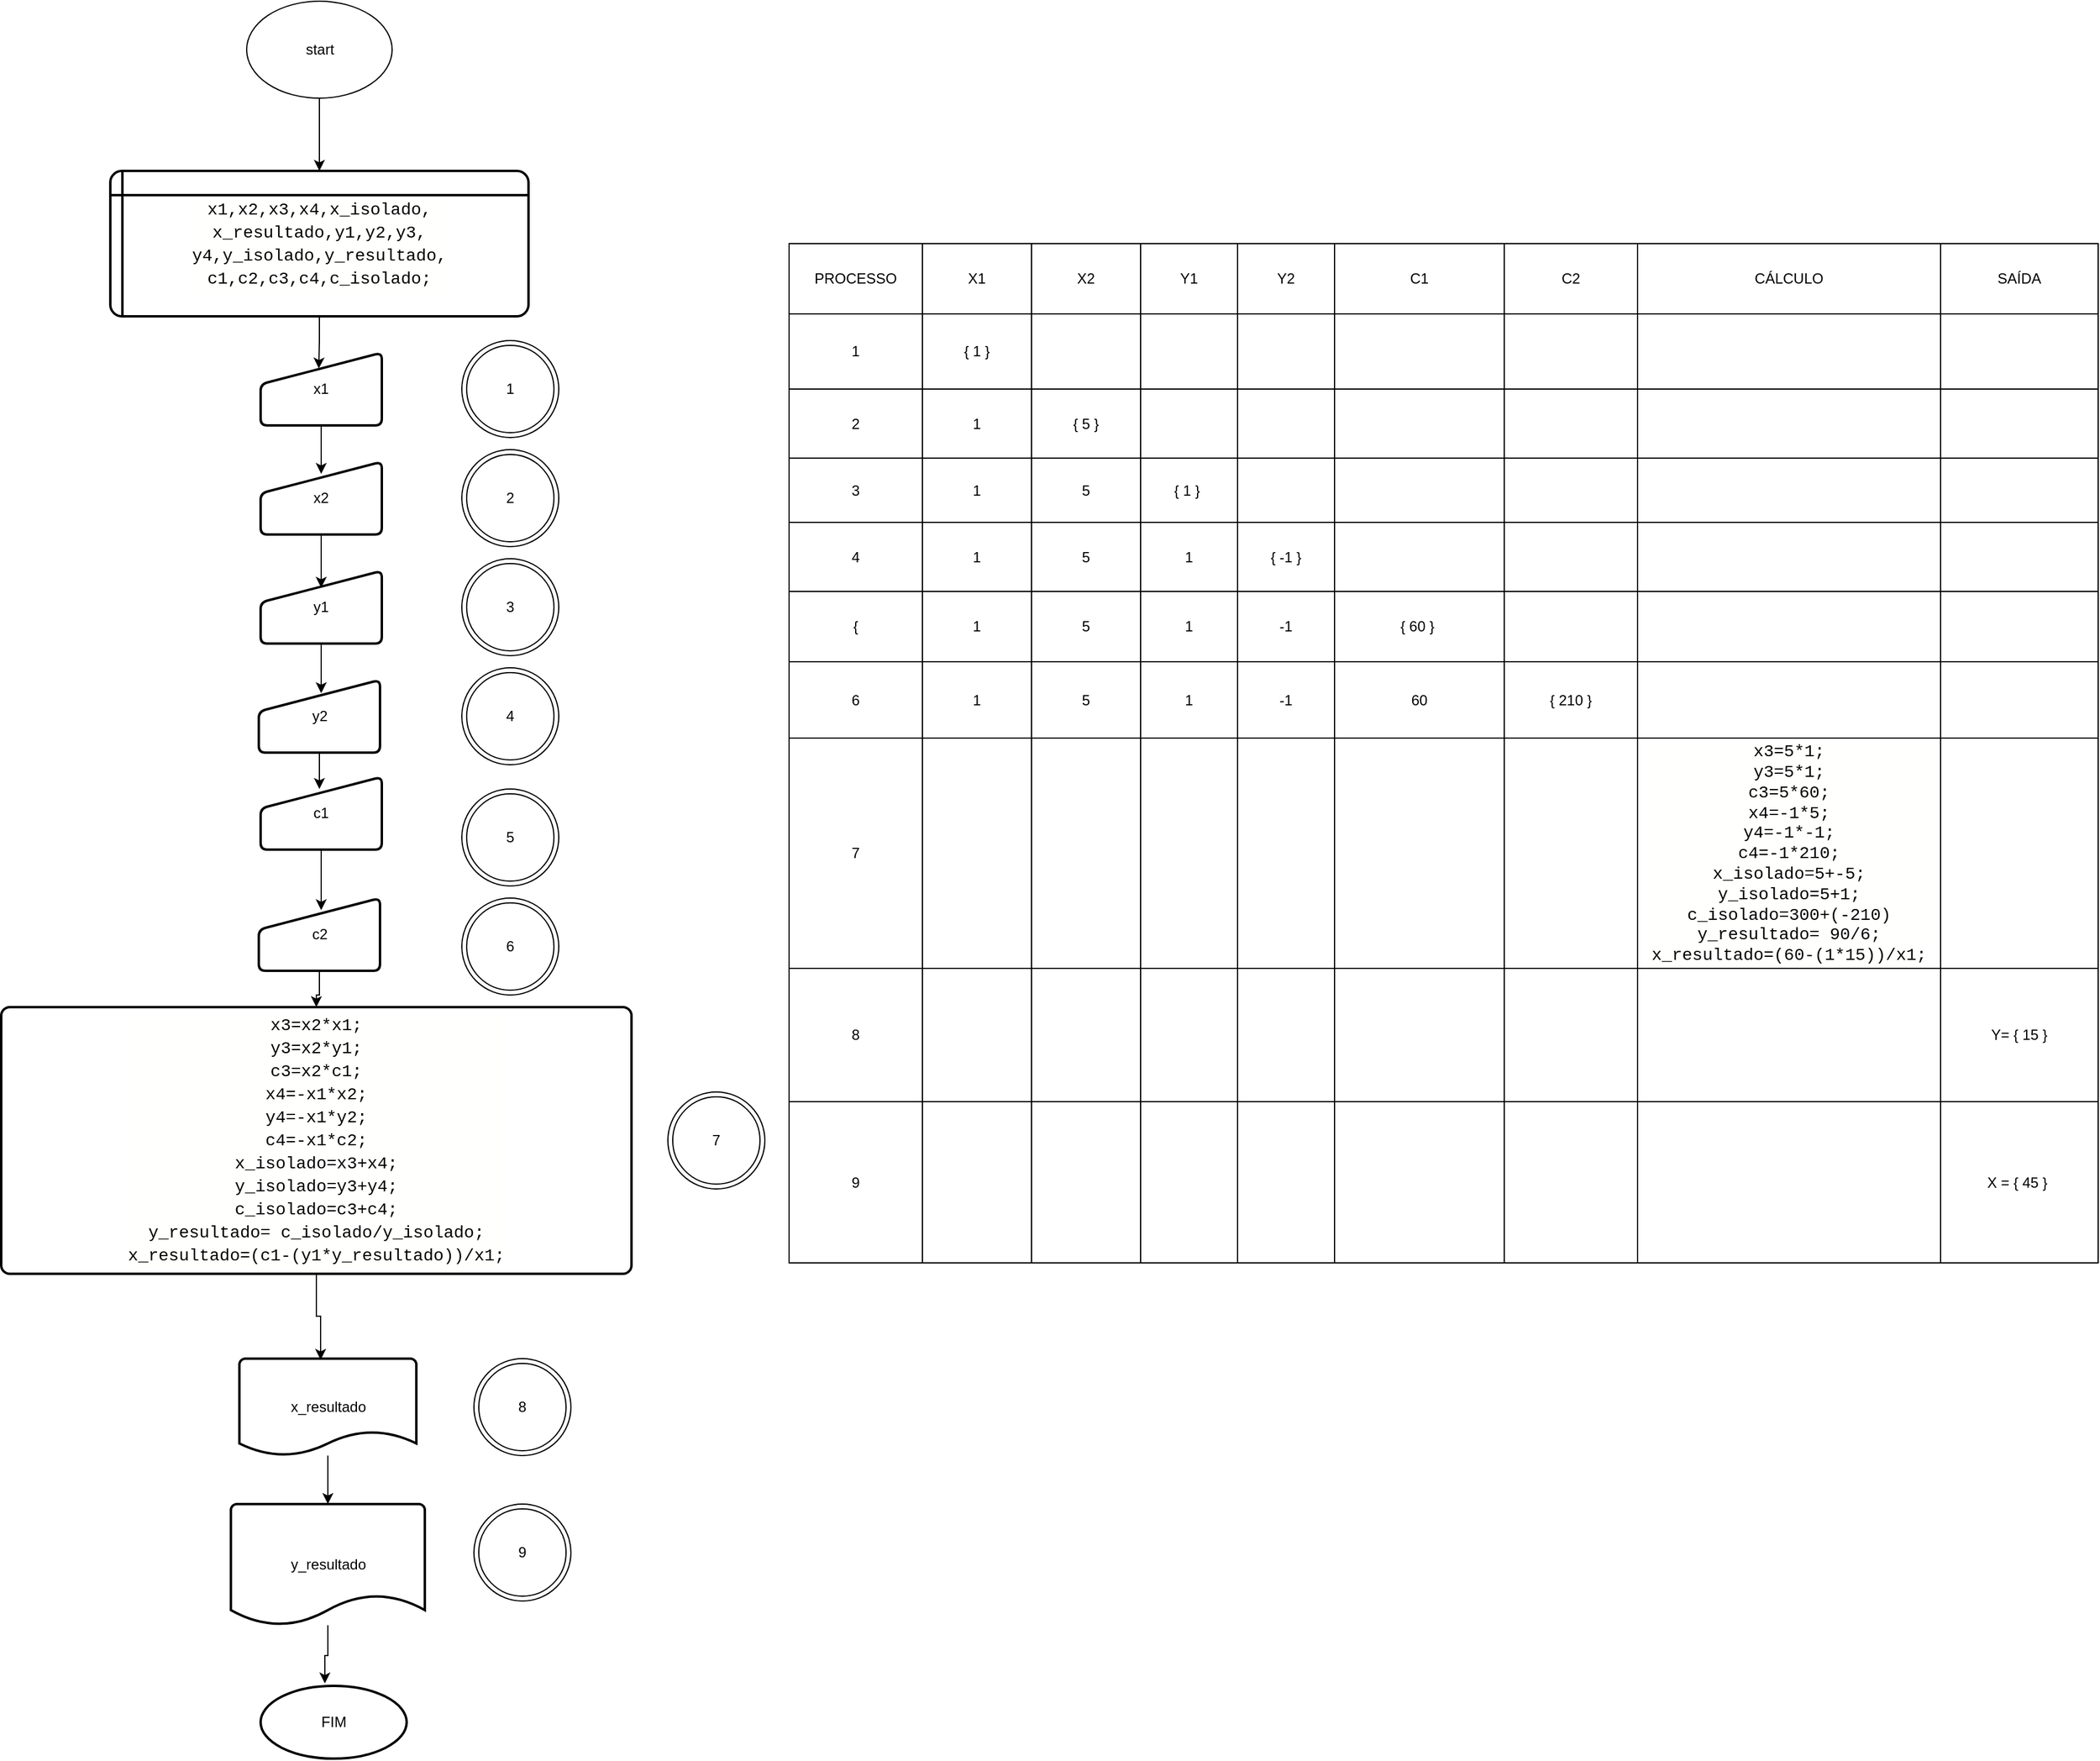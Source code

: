 <mxfile version="13.8.8" type="github">
  <diagram id="4qHaEzgmdBzRWplFcuFK" name="Page-1">
    <mxGraphModel dx="1716" dy="3238" grid="1" gridSize="10" guides="1" tooltips="1" connect="1" arrows="1" fold="1" page="1" pageScale="1" pageWidth="827" pageHeight="1169" math="0" shadow="0">
      <root>
        <mxCell id="0" />
        <mxCell id="1" parent="0" />
        <mxCell id="1MTARiDBZeZ9OGIb2uYe-4" style="edgeStyle=orthogonalEdgeStyle;rounded=0;orthogonalLoop=1;jettySize=auto;html=1;entryX=0.5;entryY=0;entryDx=0;entryDy=0;" edge="1" parent="1" source="1MTARiDBZeZ9OGIb2uYe-1" target="1MTARiDBZeZ9OGIb2uYe-3">
          <mxGeometry relative="1" as="geometry" />
        </mxCell>
        <mxCell id="1MTARiDBZeZ9OGIb2uYe-1" value="start" style="ellipse;whiteSpace=wrap;html=1;" vertex="1" parent="1">
          <mxGeometry x="352.5" y="-1340" width="120" height="80" as="geometry" />
        </mxCell>
        <mxCell id="1MTARiDBZeZ9OGIb2uYe-7" style="edgeStyle=orthogonalEdgeStyle;rounded=0;orthogonalLoop=1;jettySize=auto;html=1;entryX=0.48;entryY=0.217;entryDx=0;entryDy=0;entryPerimeter=0;" edge="1" parent="1" source="1MTARiDBZeZ9OGIb2uYe-3" target="1MTARiDBZeZ9OGIb2uYe-6">
          <mxGeometry relative="1" as="geometry" />
        </mxCell>
        <mxCell id="1MTARiDBZeZ9OGIb2uYe-3" value="&lt;div style=&quot;background-color: rgb(255 , 255 , 254) ; font-family: &amp;#34;consolas&amp;#34; , &amp;#34;courier new&amp;#34; , monospace ; font-size: 14px ; line-height: 19px&quot;&gt;x1,x2,x3,x4,x_isolado,&lt;/div&gt;&lt;div style=&quot;background-color: rgb(255 , 255 , 254) ; font-family: &amp;#34;consolas&amp;#34; , &amp;#34;courier new&amp;#34; , monospace ; font-size: 14px ; line-height: 19px&quot;&gt;x_resultado,y1,y2,y3,&lt;/div&gt;&lt;div style=&quot;background-color: rgb(255 , 255 , 254) ; font-family: &amp;#34;consolas&amp;#34; , &amp;#34;courier new&amp;#34; , monospace ; font-size: 14px ; line-height: 19px&quot;&gt;y4,y_isolado,y_resultado,&lt;/div&gt;&lt;div style=&quot;background-color: rgb(255 , 255 , 254) ; font-family: &amp;#34;consolas&amp;#34; , &amp;#34;courier new&amp;#34; , monospace ; font-size: 14px ; line-height: 19px&quot;&gt;c1,c2,c3,c4,c_isolado;&lt;/div&gt;" style="shape=internalStorage;whiteSpace=wrap;html=1;dx=10;dy=20;rounded=1;arcSize=8;strokeWidth=2;" vertex="1" parent="1">
          <mxGeometry x="240" y="-1200" width="345" height="120" as="geometry" />
        </mxCell>
        <mxCell id="1MTARiDBZeZ9OGIb2uYe-5" style="edgeStyle=orthogonalEdgeStyle;rounded=0;orthogonalLoop=1;jettySize=auto;html=1;exitX=0.5;exitY=1;exitDx=0;exitDy=0;" edge="1" parent="1" source="1MTARiDBZeZ9OGIb2uYe-3" target="1MTARiDBZeZ9OGIb2uYe-3">
          <mxGeometry relative="1" as="geometry" />
        </mxCell>
        <mxCell id="1MTARiDBZeZ9OGIb2uYe-9" style="edgeStyle=orthogonalEdgeStyle;rounded=0;orthogonalLoop=1;jettySize=auto;html=1;entryX=0.5;entryY=0.167;entryDx=0;entryDy=0;entryPerimeter=0;" edge="1" parent="1" source="1MTARiDBZeZ9OGIb2uYe-6" target="1MTARiDBZeZ9OGIb2uYe-8">
          <mxGeometry relative="1" as="geometry" />
        </mxCell>
        <mxCell id="1MTARiDBZeZ9OGIb2uYe-6" value="x1" style="html=1;strokeWidth=2;shape=manualInput;whiteSpace=wrap;rounded=1;size=26;arcSize=11;" vertex="1" parent="1">
          <mxGeometry x="364" y="-1050" width="100" height="60" as="geometry" />
        </mxCell>
        <mxCell id="1MTARiDBZeZ9OGIb2uYe-11" style="edgeStyle=orthogonalEdgeStyle;rounded=0;orthogonalLoop=1;jettySize=auto;html=1;entryX=0.5;entryY=0.233;entryDx=0;entryDy=0;entryPerimeter=0;" edge="1" parent="1" source="1MTARiDBZeZ9OGIb2uYe-8" target="1MTARiDBZeZ9OGIb2uYe-10">
          <mxGeometry relative="1" as="geometry" />
        </mxCell>
        <mxCell id="1MTARiDBZeZ9OGIb2uYe-8" value="x2" style="html=1;strokeWidth=2;shape=manualInput;whiteSpace=wrap;rounded=1;size=26;arcSize=11;" vertex="1" parent="1">
          <mxGeometry x="364" y="-960" width="100" height="60" as="geometry" />
        </mxCell>
        <mxCell id="1MTARiDBZeZ9OGIb2uYe-14" style="edgeStyle=orthogonalEdgeStyle;rounded=0;orthogonalLoop=1;jettySize=auto;html=1;entryX=0.515;entryY=0.183;entryDx=0;entryDy=0;entryPerimeter=0;" edge="1" parent="1" source="1MTARiDBZeZ9OGIb2uYe-10" target="1MTARiDBZeZ9OGIb2uYe-12">
          <mxGeometry relative="1" as="geometry" />
        </mxCell>
        <mxCell id="1MTARiDBZeZ9OGIb2uYe-10" value="y1" style="html=1;strokeWidth=2;shape=manualInput;whiteSpace=wrap;rounded=1;size=26;arcSize=11;" vertex="1" parent="1">
          <mxGeometry x="364" y="-870" width="100" height="60" as="geometry" />
        </mxCell>
        <mxCell id="1MTARiDBZeZ9OGIb2uYe-13" style="edgeStyle=orthogonalEdgeStyle;rounded=0;orthogonalLoop=1;jettySize=auto;html=1;" edge="1" parent="1" source="1MTARiDBZeZ9OGIb2uYe-12">
          <mxGeometry relative="1" as="geometry">
            <mxPoint x="412.5" y="-690" as="targetPoint" />
          </mxGeometry>
        </mxCell>
        <mxCell id="1MTARiDBZeZ9OGIb2uYe-12" value="y2" style="html=1;strokeWidth=2;shape=manualInput;whiteSpace=wrap;rounded=1;size=26;arcSize=11;" vertex="1" parent="1">
          <mxGeometry x="362.5" y="-780" width="100" height="60" as="geometry" />
        </mxCell>
        <mxCell id="1MTARiDBZeZ9OGIb2uYe-17" style="edgeStyle=orthogonalEdgeStyle;rounded=0;orthogonalLoop=1;jettySize=auto;html=1;entryX=0.515;entryY=0.167;entryDx=0;entryDy=0;entryPerimeter=0;" edge="1" parent="1" source="1MTARiDBZeZ9OGIb2uYe-15" target="1MTARiDBZeZ9OGIb2uYe-16">
          <mxGeometry relative="1" as="geometry" />
        </mxCell>
        <mxCell id="1MTARiDBZeZ9OGIb2uYe-15" value="c1" style="html=1;strokeWidth=2;shape=manualInput;whiteSpace=wrap;rounded=1;size=26;arcSize=11;" vertex="1" parent="1">
          <mxGeometry x="364" y="-700" width="100" height="60" as="geometry" />
        </mxCell>
        <mxCell id="1MTARiDBZeZ9OGIb2uYe-19" style="edgeStyle=orthogonalEdgeStyle;rounded=0;orthogonalLoop=1;jettySize=auto;html=1;entryX=0.5;entryY=0;entryDx=0;entryDy=0;" edge="1" parent="1" source="1MTARiDBZeZ9OGIb2uYe-16" target="1MTARiDBZeZ9OGIb2uYe-18">
          <mxGeometry relative="1" as="geometry" />
        </mxCell>
        <mxCell id="1MTARiDBZeZ9OGIb2uYe-16" value="c2" style="html=1;strokeWidth=2;shape=manualInput;whiteSpace=wrap;rounded=1;size=26;arcSize=11;" vertex="1" parent="1">
          <mxGeometry x="362.5" y="-600" width="100" height="60" as="geometry" />
        </mxCell>
        <mxCell id="1MTARiDBZeZ9OGIb2uYe-21" style="edgeStyle=orthogonalEdgeStyle;rounded=0;orthogonalLoop=1;jettySize=auto;html=1;entryX=0.459;entryY=0.013;entryDx=0;entryDy=0;entryPerimeter=0;" edge="1" parent="1" source="1MTARiDBZeZ9OGIb2uYe-18" target="1MTARiDBZeZ9OGIb2uYe-20">
          <mxGeometry relative="1" as="geometry" />
        </mxCell>
        <mxCell id="1MTARiDBZeZ9OGIb2uYe-18" value="&lt;div style=&quot;background-color: rgb(255 , 255 , 254) ; font-family: &amp;#34;consolas&amp;#34; , &amp;#34;courier new&amp;#34; , monospace ; font-size: 14px ; line-height: 19px&quot;&gt;&lt;div&gt;x3=x2*x1;&lt;/div&gt;&lt;div&gt;y3=x2*y1;&lt;/div&gt;&lt;div&gt;c3=x2*c1;&lt;/div&gt;&lt;div&gt;x4=-x1*x2;&lt;/div&gt;&lt;div&gt;y4=-x1*y2;&lt;/div&gt;&lt;div&gt;c4=-x1*c2;&lt;/div&gt;&lt;div&gt;x_isolado=x3+x4;&lt;/div&gt;&lt;div&gt;y_isolado=y3+y4;&lt;/div&gt;&lt;div&gt;c_isolado=c3+c4;&lt;/div&gt;&lt;div&gt;y_resultado= c_isolado/y_isolado;&lt;/div&gt;&lt;div&gt;x_resultado=(c1-(y1*y_resultado))/x1;&lt;/div&gt;&lt;/div&gt;" style="rounded=1;whiteSpace=wrap;html=1;absoluteArcSize=1;arcSize=14;strokeWidth=2;" vertex="1" parent="1">
          <mxGeometry x="150" y="-510" width="520" height="220" as="geometry" />
        </mxCell>
        <mxCell id="1MTARiDBZeZ9OGIb2uYe-23" style="edgeStyle=orthogonalEdgeStyle;rounded=0;orthogonalLoop=1;jettySize=auto;html=1;entryX=0.5;entryY=0;entryDx=0;entryDy=0;entryPerimeter=0;" edge="1" parent="1" source="1MTARiDBZeZ9OGIb2uYe-20" target="1MTARiDBZeZ9OGIb2uYe-22">
          <mxGeometry relative="1" as="geometry" />
        </mxCell>
        <mxCell id="1MTARiDBZeZ9OGIb2uYe-20" value="x_resultado" style="strokeWidth=2;html=1;shape=mxgraph.flowchart.document2;whiteSpace=wrap;size=0.25;" vertex="1" parent="1">
          <mxGeometry x="346.5" y="-220" width="146" height="80" as="geometry" />
        </mxCell>
        <mxCell id="1MTARiDBZeZ9OGIb2uYe-25" style="edgeStyle=orthogonalEdgeStyle;rounded=0;orthogonalLoop=1;jettySize=auto;html=1;entryX=0.44;entryY=-0.033;entryDx=0;entryDy=0;entryPerimeter=0;" edge="1" parent="1" source="1MTARiDBZeZ9OGIb2uYe-22" target="1MTARiDBZeZ9OGIb2uYe-24">
          <mxGeometry relative="1" as="geometry" />
        </mxCell>
        <mxCell id="1MTARiDBZeZ9OGIb2uYe-22" value="y_resultado" style="strokeWidth=2;html=1;shape=mxgraph.flowchart.document2;whiteSpace=wrap;size=0.25;" vertex="1" parent="1">
          <mxGeometry x="339.5" y="-100" width="160" height="100" as="geometry" />
        </mxCell>
        <mxCell id="1MTARiDBZeZ9OGIb2uYe-24" value="FIM" style="strokeWidth=2;html=1;shape=mxgraph.flowchart.start_1;whiteSpace=wrap;" vertex="1" parent="1">
          <mxGeometry x="364" y="50" width="120.5" height="60" as="geometry" />
        </mxCell>
        <mxCell id="1MTARiDBZeZ9OGIb2uYe-27" value="1" style="ellipse;shape=doubleEllipse;whiteSpace=wrap;html=1;aspect=fixed;" vertex="1" parent="1">
          <mxGeometry x="530" y="-1060" width="80" height="80" as="geometry" />
        </mxCell>
        <mxCell id="1MTARiDBZeZ9OGIb2uYe-28" value="2" style="ellipse;shape=doubleEllipse;whiteSpace=wrap;html=1;aspect=fixed;" vertex="1" parent="1">
          <mxGeometry x="530" y="-970" width="80" height="80" as="geometry" />
        </mxCell>
        <mxCell id="1MTARiDBZeZ9OGIb2uYe-29" value="3" style="ellipse;shape=doubleEllipse;whiteSpace=wrap;html=1;aspect=fixed;" vertex="1" parent="1">
          <mxGeometry x="530" y="-880" width="80" height="80" as="geometry" />
        </mxCell>
        <mxCell id="1MTARiDBZeZ9OGIb2uYe-30" value="4" style="ellipse;shape=doubleEllipse;whiteSpace=wrap;html=1;aspect=fixed;" vertex="1" parent="1">
          <mxGeometry x="530" y="-790" width="80" height="80" as="geometry" />
        </mxCell>
        <mxCell id="1MTARiDBZeZ9OGIb2uYe-31" value="5" style="ellipse;shape=doubleEllipse;whiteSpace=wrap;html=1;aspect=fixed;" vertex="1" parent="1">
          <mxGeometry x="530" y="-690" width="80" height="80" as="geometry" />
        </mxCell>
        <mxCell id="1MTARiDBZeZ9OGIb2uYe-32" value="6" style="ellipse;shape=doubleEllipse;whiteSpace=wrap;html=1;aspect=fixed;" vertex="1" parent="1">
          <mxGeometry x="530" y="-600" width="80" height="80" as="geometry" />
        </mxCell>
        <mxCell id="1MTARiDBZeZ9OGIb2uYe-33" value="7" style="ellipse;shape=doubleEllipse;whiteSpace=wrap;html=1;aspect=fixed;" vertex="1" parent="1">
          <mxGeometry x="700" y="-440" width="80" height="80" as="geometry" />
        </mxCell>
        <mxCell id="1MTARiDBZeZ9OGIb2uYe-34" value="8" style="ellipse;shape=doubleEllipse;whiteSpace=wrap;html=1;aspect=fixed;" vertex="1" parent="1">
          <mxGeometry x="540" y="-220" width="80" height="80" as="geometry" />
        </mxCell>
        <mxCell id="1MTARiDBZeZ9OGIb2uYe-35" value="9" style="ellipse;shape=doubleEllipse;whiteSpace=wrap;html=1;aspect=fixed;" vertex="1" parent="1">
          <mxGeometry x="540" y="-100" width="80" height="80" as="geometry" />
        </mxCell>
        <mxCell id="1MTARiDBZeZ9OGIb2uYe-36" value="" style="shape=table;html=1;whiteSpace=wrap;startSize=0;container=1;collapsible=0;childLayout=tableLayout;" vertex="1" parent="1">
          <mxGeometry x="800" y="-1140" width="1080" height="841" as="geometry" />
        </mxCell>
        <mxCell id="1MTARiDBZeZ9OGIb2uYe-37" value="" style="shape=partialRectangle;html=1;whiteSpace=wrap;collapsible=0;dropTarget=0;pointerEvents=0;fillColor=none;top=0;left=0;bottom=0;right=0;points=[[0,0.5],[1,0.5]];portConstraint=eastwest;" vertex="1" parent="1MTARiDBZeZ9OGIb2uYe-36">
          <mxGeometry width="1080" height="58" as="geometry" />
        </mxCell>
        <mxCell id="1MTARiDBZeZ9OGIb2uYe-38" value="PROCESSO" style="shape=partialRectangle;html=1;whiteSpace=wrap;connectable=0;overflow=hidden;fillColor=none;top=0;left=0;bottom=0;right=0;" vertex="1" parent="1MTARiDBZeZ9OGIb2uYe-37">
          <mxGeometry width="110" height="58" as="geometry" />
        </mxCell>
        <mxCell id="1MTARiDBZeZ9OGIb2uYe-39" value="X1" style="shape=partialRectangle;html=1;whiteSpace=wrap;connectable=0;overflow=hidden;fillColor=none;top=0;left=0;bottom=0;right=0;" vertex="1" parent="1MTARiDBZeZ9OGIb2uYe-37">
          <mxGeometry x="110" width="90" height="58" as="geometry" />
        </mxCell>
        <mxCell id="1MTARiDBZeZ9OGIb2uYe-40" value="X2" style="shape=partialRectangle;html=1;whiteSpace=wrap;connectable=0;overflow=hidden;fillColor=none;top=0;left=0;bottom=0;right=0;" vertex="1" parent="1MTARiDBZeZ9OGIb2uYe-37">
          <mxGeometry x="200" width="90" height="58" as="geometry" />
        </mxCell>
        <mxCell id="1MTARiDBZeZ9OGIb2uYe-41" value="Y1" style="shape=partialRectangle;html=1;whiteSpace=wrap;connectable=0;overflow=hidden;fillColor=none;top=0;left=0;bottom=0;right=0;" vertex="1" parent="1MTARiDBZeZ9OGIb2uYe-37">
          <mxGeometry x="290" width="80" height="58" as="geometry" />
        </mxCell>
        <mxCell id="1MTARiDBZeZ9OGIb2uYe-42" value="Y2" style="shape=partialRectangle;html=1;whiteSpace=wrap;connectable=0;overflow=hidden;fillColor=none;top=0;left=0;bottom=0;right=0;" vertex="1" parent="1MTARiDBZeZ9OGIb2uYe-37">
          <mxGeometry x="370" width="80" height="58" as="geometry" />
        </mxCell>
        <mxCell id="1MTARiDBZeZ9OGIb2uYe-43" value="C1" style="shape=partialRectangle;html=1;whiteSpace=wrap;connectable=0;overflow=hidden;fillColor=none;top=0;left=0;bottom=0;right=0;" vertex="1" parent="1MTARiDBZeZ9OGIb2uYe-37">
          <mxGeometry x="450" width="140" height="58" as="geometry" />
        </mxCell>
        <mxCell id="1MTARiDBZeZ9OGIb2uYe-44" value="C2" style="shape=partialRectangle;html=1;whiteSpace=wrap;connectable=0;overflow=hidden;fillColor=none;top=0;left=0;bottom=0;right=0;" vertex="1" parent="1MTARiDBZeZ9OGIb2uYe-37">
          <mxGeometry x="590" width="110" height="58" as="geometry" />
        </mxCell>
        <mxCell id="1MTARiDBZeZ9OGIb2uYe-45" value="CÁLCULO" style="shape=partialRectangle;html=1;whiteSpace=wrap;connectable=0;overflow=hidden;fillColor=none;top=0;left=0;bottom=0;right=0;" vertex="1" parent="1MTARiDBZeZ9OGIb2uYe-37">
          <mxGeometry x="700" width="250" height="58" as="geometry" />
        </mxCell>
        <mxCell id="1MTARiDBZeZ9OGIb2uYe-46" value="SAÍDA" style="shape=partialRectangle;html=1;whiteSpace=wrap;connectable=0;overflow=hidden;fillColor=none;top=0;left=0;bottom=0;right=0;" vertex="1" parent="1MTARiDBZeZ9OGIb2uYe-37">
          <mxGeometry x="950" width="130" height="58" as="geometry" />
        </mxCell>
        <mxCell id="1MTARiDBZeZ9OGIb2uYe-47" value="" style="shape=partialRectangle;html=1;whiteSpace=wrap;collapsible=0;dropTarget=0;pointerEvents=0;fillColor=none;top=0;left=0;bottom=0;right=0;points=[[0,0.5],[1,0.5]];portConstraint=eastwest;" vertex="1" parent="1MTARiDBZeZ9OGIb2uYe-36">
          <mxGeometry y="58" width="1080" height="62" as="geometry" />
        </mxCell>
        <mxCell id="1MTARiDBZeZ9OGIb2uYe-48" value="1" style="shape=partialRectangle;html=1;whiteSpace=wrap;connectable=0;overflow=hidden;fillColor=none;top=0;left=0;bottom=0;right=0;" vertex="1" parent="1MTARiDBZeZ9OGIb2uYe-47">
          <mxGeometry width="110" height="62" as="geometry" />
        </mxCell>
        <mxCell id="1MTARiDBZeZ9OGIb2uYe-49" value="{ 1 }" style="shape=partialRectangle;html=1;whiteSpace=wrap;connectable=0;overflow=hidden;fillColor=none;top=0;left=0;bottom=0;right=0;" vertex="1" parent="1MTARiDBZeZ9OGIb2uYe-47">
          <mxGeometry x="110" width="90" height="62" as="geometry" />
        </mxCell>
        <mxCell id="1MTARiDBZeZ9OGIb2uYe-50" value="" style="shape=partialRectangle;html=1;whiteSpace=wrap;connectable=0;overflow=hidden;fillColor=none;top=0;left=0;bottom=0;right=0;" vertex="1" parent="1MTARiDBZeZ9OGIb2uYe-47">
          <mxGeometry x="200" width="90" height="62" as="geometry" />
        </mxCell>
        <mxCell id="1MTARiDBZeZ9OGIb2uYe-51" value="" style="shape=partialRectangle;html=1;whiteSpace=wrap;connectable=0;overflow=hidden;fillColor=none;top=0;left=0;bottom=0;right=0;" vertex="1" parent="1MTARiDBZeZ9OGIb2uYe-47">
          <mxGeometry x="290" width="80" height="62" as="geometry" />
        </mxCell>
        <mxCell id="1MTARiDBZeZ9OGIb2uYe-52" value="" style="shape=partialRectangle;html=1;whiteSpace=wrap;connectable=0;overflow=hidden;fillColor=none;top=0;left=0;bottom=0;right=0;" vertex="1" parent="1MTARiDBZeZ9OGIb2uYe-47">
          <mxGeometry x="370" width="80" height="62" as="geometry" />
        </mxCell>
        <mxCell id="1MTARiDBZeZ9OGIb2uYe-53" value="" style="shape=partialRectangle;html=1;whiteSpace=wrap;connectable=0;overflow=hidden;fillColor=none;top=0;left=0;bottom=0;right=0;" vertex="1" parent="1MTARiDBZeZ9OGIb2uYe-47">
          <mxGeometry x="450" width="140" height="62" as="geometry" />
        </mxCell>
        <mxCell id="1MTARiDBZeZ9OGIb2uYe-54" value="" style="shape=partialRectangle;html=1;whiteSpace=wrap;connectable=0;overflow=hidden;fillColor=none;top=0;left=0;bottom=0;right=0;" vertex="1" parent="1MTARiDBZeZ9OGIb2uYe-47">
          <mxGeometry x="590" width="110" height="62" as="geometry" />
        </mxCell>
        <mxCell id="1MTARiDBZeZ9OGIb2uYe-55" value="" style="shape=partialRectangle;html=1;whiteSpace=wrap;connectable=0;overflow=hidden;fillColor=none;top=0;left=0;bottom=0;right=0;" vertex="1" parent="1MTARiDBZeZ9OGIb2uYe-47">
          <mxGeometry x="700" width="250" height="62" as="geometry" />
        </mxCell>
        <mxCell id="1MTARiDBZeZ9OGIb2uYe-56" value="" style="shape=partialRectangle;html=1;whiteSpace=wrap;connectable=0;overflow=hidden;fillColor=none;top=0;left=0;bottom=0;right=0;" vertex="1" parent="1MTARiDBZeZ9OGIb2uYe-47">
          <mxGeometry x="950" width="130" height="62" as="geometry" />
        </mxCell>
        <mxCell id="1MTARiDBZeZ9OGIb2uYe-57" value="" style="shape=partialRectangle;html=1;whiteSpace=wrap;collapsible=0;dropTarget=0;pointerEvents=0;fillColor=none;top=0;left=0;bottom=0;right=0;points=[[0,0.5],[1,0.5]];portConstraint=eastwest;" vertex="1" parent="1MTARiDBZeZ9OGIb2uYe-36">
          <mxGeometry y="120" width="1080" height="57" as="geometry" />
        </mxCell>
        <mxCell id="1MTARiDBZeZ9OGIb2uYe-58" value="2" style="shape=partialRectangle;html=1;whiteSpace=wrap;connectable=0;overflow=hidden;fillColor=none;top=0;left=0;bottom=0;right=0;" vertex="1" parent="1MTARiDBZeZ9OGIb2uYe-57">
          <mxGeometry width="110" height="57" as="geometry" />
        </mxCell>
        <mxCell id="1MTARiDBZeZ9OGIb2uYe-59" value="1" style="shape=partialRectangle;html=1;whiteSpace=wrap;connectable=0;overflow=hidden;fillColor=none;top=0;left=0;bottom=0;right=0;" vertex="1" parent="1MTARiDBZeZ9OGIb2uYe-57">
          <mxGeometry x="110" width="90" height="57" as="geometry" />
        </mxCell>
        <mxCell id="1MTARiDBZeZ9OGIb2uYe-60" value="{ 5 }" style="shape=partialRectangle;html=1;whiteSpace=wrap;connectable=0;overflow=hidden;fillColor=none;top=0;left=0;bottom=0;right=0;" vertex="1" parent="1MTARiDBZeZ9OGIb2uYe-57">
          <mxGeometry x="200" width="90" height="57" as="geometry" />
        </mxCell>
        <mxCell id="1MTARiDBZeZ9OGIb2uYe-61" value="" style="shape=partialRectangle;html=1;whiteSpace=wrap;connectable=0;overflow=hidden;fillColor=none;top=0;left=0;bottom=0;right=0;" vertex="1" parent="1MTARiDBZeZ9OGIb2uYe-57">
          <mxGeometry x="290" width="80" height="57" as="geometry" />
        </mxCell>
        <mxCell id="1MTARiDBZeZ9OGIb2uYe-62" value="" style="shape=partialRectangle;html=1;whiteSpace=wrap;connectable=0;overflow=hidden;fillColor=none;top=0;left=0;bottom=0;right=0;" vertex="1" parent="1MTARiDBZeZ9OGIb2uYe-57">
          <mxGeometry x="370" width="80" height="57" as="geometry" />
        </mxCell>
        <mxCell id="1MTARiDBZeZ9OGIb2uYe-63" value="" style="shape=partialRectangle;html=1;whiteSpace=wrap;connectable=0;overflow=hidden;fillColor=none;top=0;left=0;bottom=0;right=0;" vertex="1" parent="1MTARiDBZeZ9OGIb2uYe-57">
          <mxGeometry x="450" width="140" height="57" as="geometry" />
        </mxCell>
        <mxCell id="1MTARiDBZeZ9OGIb2uYe-64" value="" style="shape=partialRectangle;html=1;whiteSpace=wrap;connectable=0;overflow=hidden;fillColor=none;top=0;left=0;bottom=0;right=0;" vertex="1" parent="1MTARiDBZeZ9OGIb2uYe-57">
          <mxGeometry x="590" width="110" height="57" as="geometry" />
        </mxCell>
        <mxCell id="1MTARiDBZeZ9OGIb2uYe-65" value="" style="shape=partialRectangle;html=1;whiteSpace=wrap;connectable=0;overflow=hidden;fillColor=none;top=0;left=0;bottom=0;right=0;" vertex="1" parent="1MTARiDBZeZ9OGIb2uYe-57">
          <mxGeometry x="700" width="250" height="57" as="geometry" />
        </mxCell>
        <mxCell id="1MTARiDBZeZ9OGIb2uYe-66" value="" style="shape=partialRectangle;html=1;whiteSpace=wrap;connectable=0;overflow=hidden;fillColor=none;top=0;left=0;bottom=0;right=0;" vertex="1" parent="1MTARiDBZeZ9OGIb2uYe-57">
          <mxGeometry x="950" width="130" height="57" as="geometry" />
        </mxCell>
        <mxCell id="1MTARiDBZeZ9OGIb2uYe-67" value="" style="shape=partialRectangle;html=1;whiteSpace=wrap;collapsible=0;dropTarget=0;pointerEvents=0;fillColor=none;top=0;left=0;bottom=0;right=0;points=[[0,0.5],[1,0.5]];portConstraint=eastwest;" vertex="1" parent="1MTARiDBZeZ9OGIb2uYe-36">
          <mxGeometry y="177" width="1080" height="53" as="geometry" />
        </mxCell>
        <mxCell id="1MTARiDBZeZ9OGIb2uYe-68" value="3" style="shape=partialRectangle;html=1;whiteSpace=wrap;connectable=0;overflow=hidden;fillColor=none;top=0;left=0;bottom=0;right=0;" vertex="1" parent="1MTARiDBZeZ9OGIb2uYe-67">
          <mxGeometry width="110" height="53" as="geometry" />
        </mxCell>
        <mxCell id="1MTARiDBZeZ9OGIb2uYe-69" value="1" style="shape=partialRectangle;html=1;whiteSpace=wrap;connectable=0;overflow=hidden;fillColor=none;top=0;left=0;bottom=0;right=0;" vertex="1" parent="1MTARiDBZeZ9OGIb2uYe-67">
          <mxGeometry x="110" width="90" height="53" as="geometry" />
        </mxCell>
        <mxCell id="1MTARiDBZeZ9OGIb2uYe-70" value="5" style="shape=partialRectangle;html=1;whiteSpace=wrap;connectable=0;overflow=hidden;fillColor=none;top=0;left=0;bottom=0;right=0;" vertex="1" parent="1MTARiDBZeZ9OGIb2uYe-67">
          <mxGeometry x="200" width="90" height="53" as="geometry" />
        </mxCell>
        <mxCell id="1MTARiDBZeZ9OGIb2uYe-71" value="{ 1 }&amp;nbsp;" style="shape=partialRectangle;html=1;whiteSpace=wrap;connectable=0;overflow=hidden;fillColor=none;top=0;left=0;bottom=0;right=0;" vertex="1" parent="1MTARiDBZeZ9OGIb2uYe-67">
          <mxGeometry x="290" width="80" height="53" as="geometry" />
        </mxCell>
        <mxCell id="1MTARiDBZeZ9OGIb2uYe-72" value="" style="shape=partialRectangle;html=1;whiteSpace=wrap;connectable=0;overflow=hidden;fillColor=none;top=0;left=0;bottom=0;right=0;" vertex="1" parent="1MTARiDBZeZ9OGIb2uYe-67">
          <mxGeometry x="370" width="80" height="53" as="geometry" />
        </mxCell>
        <mxCell id="1MTARiDBZeZ9OGIb2uYe-73" value="" style="shape=partialRectangle;html=1;whiteSpace=wrap;connectable=0;overflow=hidden;fillColor=none;top=0;left=0;bottom=0;right=0;" vertex="1" parent="1MTARiDBZeZ9OGIb2uYe-67">
          <mxGeometry x="450" width="140" height="53" as="geometry" />
        </mxCell>
        <mxCell id="1MTARiDBZeZ9OGIb2uYe-74" value="" style="shape=partialRectangle;html=1;whiteSpace=wrap;connectable=0;overflow=hidden;fillColor=none;top=0;left=0;bottom=0;right=0;" vertex="1" parent="1MTARiDBZeZ9OGIb2uYe-67">
          <mxGeometry x="590" width="110" height="53" as="geometry" />
        </mxCell>
        <mxCell id="1MTARiDBZeZ9OGIb2uYe-75" value="" style="shape=partialRectangle;html=1;whiteSpace=wrap;connectable=0;overflow=hidden;fillColor=none;top=0;left=0;bottom=0;right=0;" vertex="1" parent="1MTARiDBZeZ9OGIb2uYe-67">
          <mxGeometry x="700" width="250" height="53" as="geometry" />
        </mxCell>
        <mxCell id="1MTARiDBZeZ9OGIb2uYe-76" value="" style="shape=partialRectangle;html=1;whiteSpace=wrap;connectable=0;overflow=hidden;fillColor=none;top=0;left=0;bottom=0;right=0;" vertex="1" parent="1MTARiDBZeZ9OGIb2uYe-67">
          <mxGeometry x="950" width="130" height="53" as="geometry" />
        </mxCell>
        <mxCell id="1MTARiDBZeZ9OGIb2uYe-77" value="" style="shape=partialRectangle;html=1;whiteSpace=wrap;collapsible=0;dropTarget=0;pointerEvents=0;fillColor=none;top=0;left=0;bottom=0;right=0;points=[[0,0.5],[1,0.5]];portConstraint=eastwest;" vertex="1" parent="1MTARiDBZeZ9OGIb2uYe-36">
          <mxGeometry y="230" width="1080" height="57" as="geometry" />
        </mxCell>
        <mxCell id="1MTARiDBZeZ9OGIb2uYe-78" value="4" style="shape=partialRectangle;html=1;whiteSpace=wrap;connectable=0;overflow=hidden;fillColor=none;top=0;left=0;bottom=0;right=0;" vertex="1" parent="1MTARiDBZeZ9OGIb2uYe-77">
          <mxGeometry width="110" height="57" as="geometry" />
        </mxCell>
        <mxCell id="1MTARiDBZeZ9OGIb2uYe-79" value="1" style="shape=partialRectangle;html=1;whiteSpace=wrap;connectable=0;overflow=hidden;fillColor=none;top=0;left=0;bottom=0;right=0;" vertex="1" parent="1MTARiDBZeZ9OGIb2uYe-77">
          <mxGeometry x="110" width="90" height="57" as="geometry" />
        </mxCell>
        <mxCell id="1MTARiDBZeZ9OGIb2uYe-80" value="5" style="shape=partialRectangle;html=1;whiteSpace=wrap;connectable=0;overflow=hidden;fillColor=none;top=0;left=0;bottom=0;right=0;" vertex="1" parent="1MTARiDBZeZ9OGIb2uYe-77">
          <mxGeometry x="200" width="90" height="57" as="geometry" />
        </mxCell>
        <mxCell id="1MTARiDBZeZ9OGIb2uYe-81" value="1" style="shape=partialRectangle;html=1;whiteSpace=wrap;connectable=0;overflow=hidden;fillColor=none;top=0;left=0;bottom=0;right=0;" vertex="1" parent="1MTARiDBZeZ9OGIb2uYe-77">
          <mxGeometry x="290" width="80" height="57" as="geometry" />
        </mxCell>
        <mxCell id="1MTARiDBZeZ9OGIb2uYe-82" value="{ -1 }" style="shape=partialRectangle;html=1;whiteSpace=wrap;connectable=0;overflow=hidden;fillColor=none;top=0;left=0;bottom=0;right=0;" vertex="1" parent="1MTARiDBZeZ9OGIb2uYe-77">
          <mxGeometry x="370" width="80" height="57" as="geometry" />
        </mxCell>
        <mxCell id="1MTARiDBZeZ9OGIb2uYe-83" value="" style="shape=partialRectangle;html=1;whiteSpace=wrap;connectable=0;overflow=hidden;fillColor=none;top=0;left=0;bottom=0;right=0;" vertex="1" parent="1MTARiDBZeZ9OGIb2uYe-77">
          <mxGeometry x="450" width="140" height="57" as="geometry" />
        </mxCell>
        <mxCell id="1MTARiDBZeZ9OGIb2uYe-84" value="" style="shape=partialRectangle;html=1;whiteSpace=wrap;connectable=0;overflow=hidden;fillColor=none;top=0;left=0;bottom=0;right=0;" vertex="1" parent="1MTARiDBZeZ9OGIb2uYe-77">
          <mxGeometry x="590" width="110" height="57" as="geometry" />
        </mxCell>
        <mxCell id="1MTARiDBZeZ9OGIb2uYe-85" value="" style="shape=partialRectangle;html=1;whiteSpace=wrap;connectable=0;overflow=hidden;fillColor=none;top=0;left=0;bottom=0;right=0;" vertex="1" parent="1MTARiDBZeZ9OGIb2uYe-77">
          <mxGeometry x="700" width="250" height="57" as="geometry" />
        </mxCell>
        <mxCell id="1MTARiDBZeZ9OGIb2uYe-86" value="" style="shape=partialRectangle;html=1;whiteSpace=wrap;connectable=0;overflow=hidden;fillColor=none;top=0;left=0;bottom=0;right=0;" vertex="1" parent="1MTARiDBZeZ9OGIb2uYe-77">
          <mxGeometry x="950" width="130" height="57" as="geometry" />
        </mxCell>
        <mxCell id="1MTARiDBZeZ9OGIb2uYe-117" style="shape=partialRectangle;html=1;whiteSpace=wrap;collapsible=0;dropTarget=0;pointerEvents=0;fillColor=none;top=0;left=0;bottom=0;right=0;points=[[0,0.5],[1,0.5]];portConstraint=eastwest;" vertex="1" parent="1MTARiDBZeZ9OGIb2uYe-36">
          <mxGeometry y="287" width="1080" height="58" as="geometry" />
        </mxCell>
        <mxCell id="1MTARiDBZeZ9OGIb2uYe-118" value="{" style="shape=partialRectangle;html=1;whiteSpace=wrap;connectable=0;overflow=hidden;fillColor=none;top=0;left=0;bottom=0;right=0;" vertex="1" parent="1MTARiDBZeZ9OGIb2uYe-117">
          <mxGeometry width="110" height="58" as="geometry" />
        </mxCell>
        <mxCell id="1MTARiDBZeZ9OGIb2uYe-119" value="1" style="shape=partialRectangle;html=1;whiteSpace=wrap;connectable=0;overflow=hidden;fillColor=none;top=0;left=0;bottom=0;right=0;" vertex="1" parent="1MTARiDBZeZ9OGIb2uYe-117">
          <mxGeometry x="110" width="90" height="58" as="geometry" />
        </mxCell>
        <mxCell id="1MTARiDBZeZ9OGIb2uYe-120" value="5" style="shape=partialRectangle;html=1;whiteSpace=wrap;connectable=0;overflow=hidden;fillColor=none;top=0;left=0;bottom=0;right=0;" vertex="1" parent="1MTARiDBZeZ9OGIb2uYe-117">
          <mxGeometry x="200" width="90" height="58" as="geometry" />
        </mxCell>
        <mxCell id="1MTARiDBZeZ9OGIb2uYe-121" value="1" style="shape=partialRectangle;html=1;whiteSpace=wrap;connectable=0;overflow=hidden;fillColor=none;top=0;left=0;bottom=0;right=0;" vertex="1" parent="1MTARiDBZeZ9OGIb2uYe-117">
          <mxGeometry x="290" width="80" height="58" as="geometry" />
        </mxCell>
        <mxCell id="1MTARiDBZeZ9OGIb2uYe-122" value="-1" style="shape=partialRectangle;html=1;whiteSpace=wrap;connectable=0;overflow=hidden;fillColor=none;top=0;left=0;bottom=0;right=0;" vertex="1" parent="1MTARiDBZeZ9OGIb2uYe-117">
          <mxGeometry x="370" width="80" height="58" as="geometry" />
        </mxCell>
        <mxCell id="1MTARiDBZeZ9OGIb2uYe-123" value="{ 60 }&amp;nbsp;" style="shape=partialRectangle;html=1;whiteSpace=wrap;connectable=0;overflow=hidden;fillColor=none;top=0;left=0;bottom=0;right=0;" vertex="1" parent="1MTARiDBZeZ9OGIb2uYe-117">
          <mxGeometry x="450" width="140" height="58" as="geometry" />
        </mxCell>
        <mxCell id="1MTARiDBZeZ9OGIb2uYe-124" style="shape=partialRectangle;html=1;whiteSpace=wrap;connectable=0;overflow=hidden;fillColor=none;top=0;left=0;bottom=0;right=0;" vertex="1" parent="1MTARiDBZeZ9OGIb2uYe-117">
          <mxGeometry x="590" width="110" height="58" as="geometry" />
        </mxCell>
        <mxCell id="1MTARiDBZeZ9OGIb2uYe-125" style="shape=partialRectangle;html=1;whiteSpace=wrap;connectable=0;overflow=hidden;fillColor=none;top=0;left=0;bottom=0;right=0;" vertex="1" parent="1MTARiDBZeZ9OGIb2uYe-117">
          <mxGeometry x="700" width="250" height="58" as="geometry" />
        </mxCell>
        <mxCell id="1MTARiDBZeZ9OGIb2uYe-126" style="shape=partialRectangle;html=1;whiteSpace=wrap;connectable=0;overflow=hidden;fillColor=none;top=0;left=0;bottom=0;right=0;" vertex="1" parent="1MTARiDBZeZ9OGIb2uYe-117">
          <mxGeometry x="950" width="130" height="58" as="geometry" />
        </mxCell>
        <mxCell id="1MTARiDBZeZ9OGIb2uYe-87" value="" style="shape=partialRectangle;html=1;whiteSpace=wrap;collapsible=0;dropTarget=0;pointerEvents=0;fillColor=none;top=0;left=0;bottom=0;right=0;points=[[0,0.5],[1,0.5]];portConstraint=eastwest;" vertex="1" parent="1MTARiDBZeZ9OGIb2uYe-36">
          <mxGeometry y="345" width="1080" height="63" as="geometry" />
        </mxCell>
        <mxCell id="1MTARiDBZeZ9OGIb2uYe-88" value="6" style="shape=partialRectangle;html=1;whiteSpace=wrap;connectable=0;overflow=hidden;fillColor=none;top=0;left=0;bottom=0;right=0;" vertex="1" parent="1MTARiDBZeZ9OGIb2uYe-87">
          <mxGeometry width="110" height="63" as="geometry" />
        </mxCell>
        <mxCell id="1MTARiDBZeZ9OGIb2uYe-89" value="1" style="shape=partialRectangle;html=1;whiteSpace=wrap;connectable=0;overflow=hidden;fillColor=none;top=0;left=0;bottom=0;right=0;" vertex="1" parent="1MTARiDBZeZ9OGIb2uYe-87">
          <mxGeometry x="110" width="90" height="63" as="geometry" />
        </mxCell>
        <mxCell id="1MTARiDBZeZ9OGIb2uYe-90" value="5" style="shape=partialRectangle;html=1;whiteSpace=wrap;connectable=0;overflow=hidden;fillColor=none;top=0;left=0;bottom=0;right=0;" vertex="1" parent="1MTARiDBZeZ9OGIb2uYe-87">
          <mxGeometry x="200" width="90" height="63" as="geometry" />
        </mxCell>
        <mxCell id="1MTARiDBZeZ9OGIb2uYe-91" value="1" style="shape=partialRectangle;html=1;whiteSpace=wrap;connectable=0;overflow=hidden;fillColor=none;top=0;left=0;bottom=0;right=0;" vertex="1" parent="1MTARiDBZeZ9OGIb2uYe-87">
          <mxGeometry x="290" width="80" height="63" as="geometry" />
        </mxCell>
        <mxCell id="1MTARiDBZeZ9OGIb2uYe-92" value="-1" style="shape=partialRectangle;html=1;whiteSpace=wrap;connectable=0;overflow=hidden;fillColor=none;top=0;left=0;bottom=0;right=0;" vertex="1" parent="1MTARiDBZeZ9OGIb2uYe-87">
          <mxGeometry x="370" width="80" height="63" as="geometry" />
        </mxCell>
        <mxCell id="1MTARiDBZeZ9OGIb2uYe-93" value="60" style="shape=partialRectangle;html=1;whiteSpace=wrap;connectable=0;overflow=hidden;fillColor=none;top=0;left=0;bottom=0;right=0;" vertex="1" parent="1MTARiDBZeZ9OGIb2uYe-87">
          <mxGeometry x="450" width="140" height="63" as="geometry" />
        </mxCell>
        <mxCell id="1MTARiDBZeZ9OGIb2uYe-94" value="{ 210 }" style="shape=partialRectangle;html=1;whiteSpace=wrap;connectable=0;overflow=hidden;fillColor=none;top=0;left=0;bottom=0;right=0;" vertex="1" parent="1MTARiDBZeZ9OGIb2uYe-87">
          <mxGeometry x="590" width="110" height="63" as="geometry" />
        </mxCell>
        <mxCell id="1MTARiDBZeZ9OGIb2uYe-95" value="" style="shape=partialRectangle;html=1;whiteSpace=wrap;connectable=0;overflow=hidden;fillColor=none;top=0;left=0;bottom=0;right=0;" vertex="1" parent="1MTARiDBZeZ9OGIb2uYe-87">
          <mxGeometry x="700" width="250" height="63" as="geometry" />
        </mxCell>
        <mxCell id="1MTARiDBZeZ9OGIb2uYe-96" value="" style="shape=partialRectangle;html=1;whiteSpace=wrap;connectable=0;overflow=hidden;fillColor=none;top=0;left=0;bottom=0;right=0;" vertex="1" parent="1MTARiDBZeZ9OGIb2uYe-87">
          <mxGeometry x="950" width="130" height="63" as="geometry" />
        </mxCell>
        <mxCell id="1MTARiDBZeZ9OGIb2uYe-127" style="shape=partialRectangle;html=1;whiteSpace=wrap;collapsible=0;dropTarget=0;pointerEvents=0;fillColor=none;top=0;left=0;bottom=0;right=0;points=[[0,0.5],[1,0.5]];portConstraint=eastwest;" vertex="1" parent="1MTARiDBZeZ9OGIb2uYe-36">
          <mxGeometry y="408" width="1080" height="190" as="geometry" />
        </mxCell>
        <mxCell id="1MTARiDBZeZ9OGIb2uYe-128" value="7" style="shape=partialRectangle;html=1;whiteSpace=wrap;connectable=0;overflow=hidden;fillColor=none;top=0;left=0;bottom=0;right=0;" vertex="1" parent="1MTARiDBZeZ9OGIb2uYe-127">
          <mxGeometry width="110" height="190" as="geometry" />
        </mxCell>
        <mxCell id="1MTARiDBZeZ9OGIb2uYe-129" style="shape=partialRectangle;html=1;whiteSpace=wrap;connectable=0;overflow=hidden;fillColor=none;top=0;left=0;bottom=0;right=0;" vertex="1" parent="1MTARiDBZeZ9OGIb2uYe-127">
          <mxGeometry x="110" width="90" height="190" as="geometry" />
        </mxCell>
        <mxCell id="1MTARiDBZeZ9OGIb2uYe-130" style="shape=partialRectangle;html=1;whiteSpace=wrap;connectable=0;overflow=hidden;fillColor=none;top=0;left=0;bottom=0;right=0;" vertex="1" parent="1MTARiDBZeZ9OGIb2uYe-127">
          <mxGeometry x="200" width="90" height="190" as="geometry" />
        </mxCell>
        <mxCell id="1MTARiDBZeZ9OGIb2uYe-131" style="shape=partialRectangle;html=1;whiteSpace=wrap;connectable=0;overflow=hidden;fillColor=none;top=0;left=0;bottom=0;right=0;" vertex="1" parent="1MTARiDBZeZ9OGIb2uYe-127">
          <mxGeometry x="290" width="80" height="190" as="geometry" />
        </mxCell>
        <mxCell id="1MTARiDBZeZ9OGIb2uYe-132" style="shape=partialRectangle;html=1;whiteSpace=wrap;connectable=0;overflow=hidden;fillColor=none;top=0;left=0;bottom=0;right=0;" vertex="1" parent="1MTARiDBZeZ9OGIb2uYe-127">
          <mxGeometry x="370" width="80" height="190" as="geometry" />
        </mxCell>
        <mxCell id="1MTARiDBZeZ9OGIb2uYe-133" value="&lt;div style=&quot;background-color: rgb(255 , 255 , 254) ; line-height: 19px&quot;&gt;&lt;br&gt;&lt;/div&gt;" style="shape=partialRectangle;html=1;whiteSpace=wrap;connectable=0;overflow=hidden;fillColor=none;top=0;left=0;bottom=0;right=0;" vertex="1" parent="1MTARiDBZeZ9OGIb2uYe-127">
          <mxGeometry x="450" width="140" height="190" as="geometry" />
        </mxCell>
        <mxCell id="1MTARiDBZeZ9OGIb2uYe-134" style="shape=partialRectangle;html=1;whiteSpace=wrap;connectable=0;overflow=hidden;fillColor=none;top=0;left=0;bottom=0;right=0;" vertex="1" parent="1MTARiDBZeZ9OGIb2uYe-127">
          <mxGeometry x="590" width="110" height="190" as="geometry" />
        </mxCell>
        <mxCell id="1MTARiDBZeZ9OGIb2uYe-135" value="&lt;div style=&quot;background-color: rgb(255 , 255 , 254)&quot;&gt;&lt;font face=&quot;consolas, courier new, monospace&quot;&gt;&lt;span style=&quot;font-size: 14px&quot;&gt;x3=5*1;&lt;/span&gt;&lt;/font&gt;&lt;/div&gt;&lt;div style=&quot;background-color: rgb(255 , 255 , 254)&quot;&gt;&lt;font face=&quot;consolas, courier new, monospace&quot;&gt;&lt;span style=&quot;font-size: 14px&quot;&gt;y3=5*1;&lt;/span&gt;&lt;/font&gt;&lt;/div&gt;&lt;div style=&quot;background-color: rgb(255 , 255 , 254)&quot;&gt;&lt;font face=&quot;consolas, courier new, monospace&quot;&gt;&lt;span style=&quot;font-size: 14px&quot;&gt;c3=5*60;&lt;/span&gt;&lt;/font&gt;&lt;/div&gt;&lt;div style=&quot;background-color: rgb(255 , 255 , 254)&quot;&gt;&lt;font face=&quot;consolas, courier new, monospace&quot;&gt;&lt;span style=&quot;font-size: 14px&quot;&gt;x4=-1*5;&lt;/span&gt;&lt;/font&gt;&lt;/div&gt;&lt;div style=&quot;background-color: rgb(255 , 255 , 254)&quot;&gt;&lt;font face=&quot;consolas, courier new, monospace&quot;&gt;&lt;span style=&quot;font-size: 14px&quot;&gt;y4=-1*-1;&lt;/span&gt;&lt;/font&gt;&lt;/div&gt;&lt;div style=&quot;background-color: rgb(255 , 255 , 254)&quot;&gt;&lt;font face=&quot;consolas, courier new, monospace&quot;&gt;&lt;span style=&quot;font-size: 14px&quot;&gt;c4=-1*210;&lt;/span&gt;&lt;/font&gt;&lt;/div&gt;&lt;div style=&quot;background-color: rgb(255 , 255 , 254)&quot;&gt;&lt;font face=&quot;consolas, courier new, monospace&quot;&gt;&lt;span style=&quot;font-size: 14px&quot;&gt;x_isolado=5+-5;&lt;/span&gt;&lt;/font&gt;&lt;/div&gt;&lt;div style=&quot;background-color: rgb(255 , 255 , 254)&quot;&gt;&lt;font face=&quot;consolas, courier new, monospace&quot;&gt;&lt;span style=&quot;font-size: 14px&quot;&gt;y_isolado=5+1;&lt;/span&gt;&lt;/font&gt;&lt;/div&gt;&lt;div style=&quot;background-color: rgb(255 , 255 , 254)&quot;&gt;&lt;font face=&quot;consolas, courier new, monospace&quot;&gt;&lt;span style=&quot;font-size: 14px&quot;&gt;c_isolado=300+(-210)&lt;/span&gt;&lt;/font&gt;&lt;/div&gt;&lt;div style=&quot;background-color: rgb(255 , 255 , 254)&quot;&gt;&lt;font face=&quot;consolas, courier new, monospace&quot;&gt;&lt;span style=&quot;font-size: 14px&quot;&gt;y_resultado= 90/6;&lt;/span&gt;&lt;/font&gt;&lt;/div&gt;&lt;div style=&quot;background-color: rgb(255 , 255 , 254)&quot;&gt;&lt;font face=&quot;consolas, courier new, monospace&quot;&gt;&lt;span style=&quot;font-size: 14px&quot;&gt;x_resultado=(60-(1*15))/x1;&lt;/span&gt;&lt;/font&gt;&lt;/div&gt;" style="shape=partialRectangle;html=1;whiteSpace=wrap;connectable=0;overflow=hidden;fillColor=none;top=0;left=0;bottom=0;right=0;" vertex="1" parent="1MTARiDBZeZ9OGIb2uYe-127">
          <mxGeometry x="700" width="250" height="190" as="geometry" />
        </mxCell>
        <mxCell id="1MTARiDBZeZ9OGIb2uYe-136" style="shape=partialRectangle;html=1;whiteSpace=wrap;connectable=0;overflow=hidden;fillColor=none;top=0;left=0;bottom=0;right=0;" vertex="1" parent="1MTARiDBZeZ9OGIb2uYe-127">
          <mxGeometry x="950" width="130" height="190" as="geometry" />
        </mxCell>
        <mxCell id="1MTARiDBZeZ9OGIb2uYe-97" value="" style="shape=partialRectangle;html=1;whiteSpace=wrap;collapsible=0;dropTarget=0;pointerEvents=0;fillColor=none;top=0;left=0;bottom=0;right=0;points=[[0,0.5],[1,0.5]];portConstraint=eastwest;" vertex="1" parent="1MTARiDBZeZ9OGIb2uYe-36">
          <mxGeometry y="598" width="1080" height="110" as="geometry" />
        </mxCell>
        <mxCell id="1MTARiDBZeZ9OGIb2uYe-98" value="8" style="shape=partialRectangle;html=1;whiteSpace=wrap;connectable=0;overflow=hidden;fillColor=none;top=0;left=0;bottom=0;right=0;" vertex="1" parent="1MTARiDBZeZ9OGIb2uYe-97">
          <mxGeometry width="110" height="110" as="geometry" />
        </mxCell>
        <mxCell id="1MTARiDBZeZ9OGIb2uYe-99" value="" style="shape=partialRectangle;html=1;whiteSpace=wrap;connectable=0;overflow=hidden;fillColor=none;top=0;left=0;bottom=0;right=0;" vertex="1" parent="1MTARiDBZeZ9OGIb2uYe-97">
          <mxGeometry x="110" width="90" height="110" as="geometry" />
        </mxCell>
        <mxCell id="1MTARiDBZeZ9OGIb2uYe-100" value="" style="shape=partialRectangle;html=1;whiteSpace=wrap;connectable=0;overflow=hidden;fillColor=none;top=0;left=0;bottom=0;right=0;" vertex="1" parent="1MTARiDBZeZ9OGIb2uYe-97">
          <mxGeometry x="200" width="90" height="110" as="geometry" />
        </mxCell>
        <mxCell id="1MTARiDBZeZ9OGIb2uYe-101" value="" style="shape=partialRectangle;html=1;whiteSpace=wrap;connectable=0;overflow=hidden;fillColor=none;top=0;left=0;bottom=0;right=0;" vertex="1" parent="1MTARiDBZeZ9OGIb2uYe-97">
          <mxGeometry x="290" width="80" height="110" as="geometry" />
        </mxCell>
        <mxCell id="1MTARiDBZeZ9OGIb2uYe-102" value="" style="shape=partialRectangle;html=1;whiteSpace=wrap;connectable=0;overflow=hidden;fillColor=none;top=0;left=0;bottom=0;right=0;" vertex="1" parent="1MTARiDBZeZ9OGIb2uYe-97">
          <mxGeometry x="370" width="80" height="110" as="geometry" />
        </mxCell>
        <mxCell id="1MTARiDBZeZ9OGIb2uYe-103" value="" style="shape=partialRectangle;html=1;whiteSpace=wrap;connectable=0;overflow=hidden;fillColor=none;top=0;left=0;bottom=0;right=0;" vertex="1" parent="1MTARiDBZeZ9OGIb2uYe-97">
          <mxGeometry x="450" width="140" height="110" as="geometry" />
        </mxCell>
        <mxCell id="1MTARiDBZeZ9OGIb2uYe-104" value="" style="shape=partialRectangle;html=1;whiteSpace=wrap;connectable=0;overflow=hidden;fillColor=none;top=0;left=0;bottom=0;right=0;" vertex="1" parent="1MTARiDBZeZ9OGIb2uYe-97">
          <mxGeometry x="590" width="110" height="110" as="geometry" />
        </mxCell>
        <mxCell id="1MTARiDBZeZ9OGIb2uYe-105" value="" style="shape=partialRectangle;html=1;whiteSpace=wrap;connectable=0;overflow=hidden;fillColor=none;top=0;left=0;bottom=0;right=0;" vertex="1" parent="1MTARiDBZeZ9OGIb2uYe-97">
          <mxGeometry x="700" width="250" height="110" as="geometry" />
        </mxCell>
        <mxCell id="1MTARiDBZeZ9OGIb2uYe-106" value="Y= { 15 }" style="shape=partialRectangle;html=1;whiteSpace=wrap;connectable=0;overflow=hidden;fillColor=none;top=0;left=0;bottom=0;right=0;" vertex="1" parent="1MTARiDBZeZ9OGIb2uYe-97">
          <mxGeometry x="950" width="130" height="110" as="geometry" />
        </mxCell>
        <mxCell id="1MTARiDBZeZ9OGIb2uYe-107" value="" style="shape=partialRectangle;html=1;whiteSpace=wrap;collapsible=0;dropTarget=0;pointerEvents=0;fillColor=none;top=0;left=0;bottom=0;right=0;points=[[0,0.5],[1,0.5]];portConstraint=eastwest;" vertex="1" parent="1MTARiDBZeZ9OGIb2uYe-36">
          <mxGeometry y="708" width="1080" height="133" as="geometry" />
        </mxCell>
        <mxCell id="1MTARiDBZeZ9OGIb2uYe-108" value="9" style="shape=partialRectangle;html=1;whiteSpace=wrap;connectable=0;overflow=hidden;fillColor=none;top=0;left=0;bottom=0;right=0;" vertex="1" parent="1MTARiDBZeZ9OGIb2uYe-107">
          <mxGeometry width="110" height="133" as="geometry" />
        </mxCell>
        <mxCell id="1MTARiDBZeZ9OGIb2uYe-109" value="" style="shape=partialRectangle;html=1;whiteSpace=wrap;connectable=0;overflow=hidden;fillColor=none;top=0;left=0;bottom=0;right=0;" vertex="1" parent="1MTARiDBZeZ9OGIb2uYe-107">
          <mxGeometry x="110" width="90" height="133" as="geometry" />
        </mxCell>
        <mxCell id="1MTARiDBZeZ9OGIb2uYe-110" value="" style="shape=partialRectangle;html=1;whiteSpace=wrap;connectable=0;overflow=hidden;fillColor=none;top=0;left=0;bottom=0;right=0;" vertex="1" parent="1MTARiDBZeZ9OGIb2uYe-107">
          <mxGeometry x="200" width="90" height="133" as="geometry" />
        </mxCell>
        <mxCell id="1MTARiDBZeZ9OGIb2uYe-111" value="" style="shape=partialRectangle;html=1;whiteSpace=wrap;connectable=0;overflow=hidden;fillColor=none;top=0;left=0;bottom=0;right=0;" vertex="1" parent="1MTARiDBZeZ9OGIb2uYe-107">
          <mxGeometry x="290" width="80" height="133" as="geometry" />
        </mxCell>
        <mxCell id="1MTARiDBZeZ9OGIb2uYe-112" value="" style="shape=partialRectangle;html=1;whiteSpace=wrap;connectable=0;overflow=hidden;fillColor=none;top=0;left=0;bottom=0;right=0;" vertex="1" parent="1MTARiDBZeZ9OGIb2uYe-107">
          <mxGeometry x="370" width="80" height="133" as="geometry" />
        </mxCell>
        <mxCell id="1MTARiDBZeZ9OGIb2uYe-113" value="" style="shape=partialRectangle;html=1;whiteSpace=wrap;connectable=0;overflow=hidden;fillColor=none;top=0;left=0;bottom=0;right=0;" vertex="1" parent="1MTARiDBZeZ9OGIb2uYe-107">
          <mxGeometry x="450" width="140" height="133" as="geometry" />
        </mxCell>
        <mxCell id="1MTARiDBZeZ9OGIb2uYe-114" value="" style="shape=partialRectangle;html=1;whiteSpace=wrap;connectable=0;overflow=hidden;fillColor=none;top=0;left=0;bottom=0;right=0;" vertex="1" parent="1MTARiDBZeZ9OGIb2uYe-107">
          <mxGeometry x="590" width="110" height="133" as="geometry" />
        </mxCell>
        <mxCell id="1MTARiDBZeZ9OGIb2uYe-115" value="" style="shape=partialRectangle;html=1;whiteSpace=wrap;connectable=0;overflow=hidden;fillColor=none;top=0;left=0;bottom=0;right=0;" vertex="1" parent="1MTARiDBZeZ9OGIb2uYe-107">
          <mxGeometry x="700" width="250" height="133" as="geometry" />
        </mxCell>
        <mxCell id="1MTARiDBZeZ9OGIb2uYe-116" value="X = { 45 }&amp;nbsp;" style="shape=partialRectangle;html=1;whiteSpace=wrap;connectable=0;overflow=hidden;fillColor=none;top=0;left=0;bottom=0;right=0;" vertex="1" parent="1MTARiDBZeZ9OGIb2uYe-107">
          <mxGeometry x="950" width="130" height="133" as="geometry" />
        </mxCell>
      </root>
    </mxGraphModel>
  </diagram>
</mxfile>
